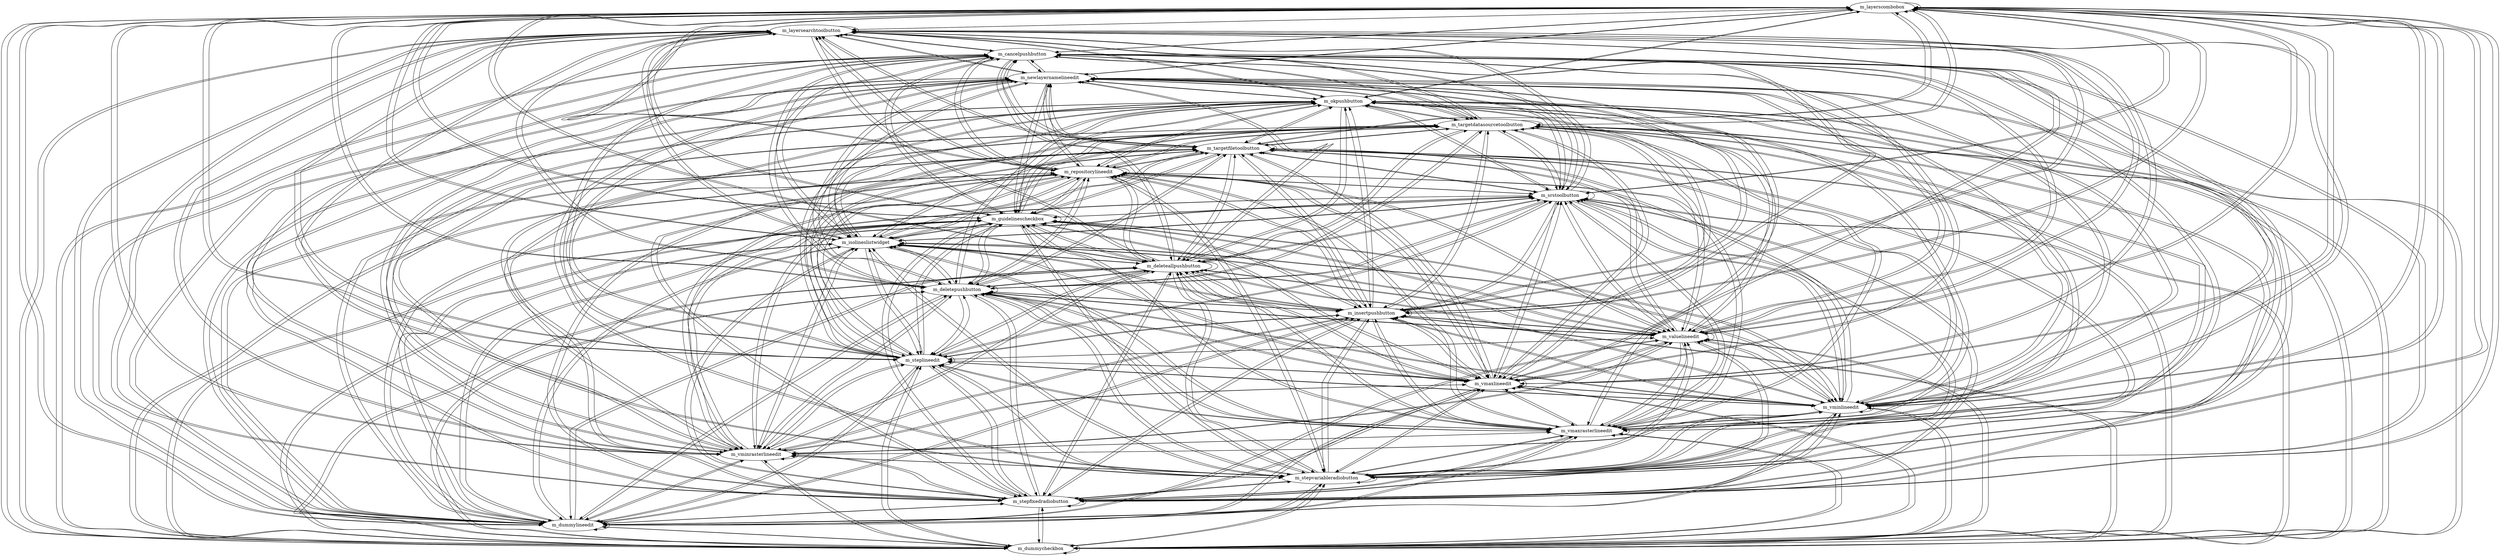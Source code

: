 strict digraph G {
  m_layerscombobox [ label="m_layerscombobox" ];
  m_layersearchtoolbutton [ label="m_layersearchtoolbutton" ];
  m_dummycheckbox [ label="m_dummycheckbox" ];
  m_dummylineedit [ label="m_dummylineedit" ];
  m_stepfixedradiobutton [ label="m_stepfixedradiobutton" ];
  m_stepvariableradiobutton [ label="m_stepvariableradiobutton" ];
  m_vminrasterlineedit [ label="m_vminrasterlineedit" ];
  m_vmaxrasterlineedit [ label="m_vmaxrasterlineedit" ];
  m_vminlineedit [ label="m_vminlineedit" ];
  m_vmaxlineedit [ label="m_vmaxlineedit" ];
  m_steplineedit [ label="m_steplineedit" ];
  m_valuelineedit [ label="m_valuelineedit" ];
  m_insertpushbutton [ label="m_insertpushbutton" ];
  m_deletepushbutton [ label="m_deletepushbutton" ];
  m_deleteallpushbutton [ label="m_deleteallpushbutton" ];
  m_isolineslistwidget [ label="m_isolineslistwidget" ];
  m_guidelinescheckbox [ label="m_guidelinescheckbox" ];
  m_srstoolbutton [ label="m_srstoolbutton" ];
  m_repositorylineedit [ label="m_repositorylineedit" ];
  m_targetfiletoolbutton [ label="m_targetfiletoolbutton" ];
  m_targetdatasourcetoolbutton [ label="m_targetdatasourcetoolbutton" ];
  m_newlayernamelineedit [ label="m_newlayernamelineedit" ];
  m_okpushbutton [ label="m_okpushbutton" ];
  m_cancelpushbutton [ label="m_cancelpushbutton" ];
  m_layerscombobox -> m_layerscombobox;
  m_layerscombobox -> m_layersearchtoolbutton;
  m_layerscombobox -> m_dummycheckbox;
  m_layerscombobox -> m_dummylineedit;
  m_layerscombobox -> m_stepfixedradiobutton;
  m_layerscombobox -> m_stepvariableradiobutton;
  m_layerscombobox -> m_vminrasterlineedit;
  m_layerscombobox -> m_vmaxrasterlineedit;
  m_layerscombobox -> m_vminlineedit;
  m_layerscombobox -> m_vmaxlineedit;
  m_layerscombobox -> m_steplineedit;
  m_layerscombobox -> m_valuelineedit;
  m_layerscombobox -> m_insertpushbutton;
  m_layerscombobox -> m_deletepushbutton;
  m_layerscombobox -> m_deleteallpushbutton;
  m_layerscombobox -> m_isolineslistwidget;
  m_layerscombobox -> m_guidelinescheckbox;
  m_layerscombobox -> m_srstoolbutton;
  m_layerscombobox -> m_repositorylineedit;
  m_layerscombobox -> m_targetfiletoolbutton;
  m_layerscombobox -> m_targetdatasourcetoolbutton;
  m_layerscombobox -> m_newlayernamelineedit;
  m_layerscombobox -> m_okpushbutton;
  m_layerscombobox -> m_cancelpushbutton;
  m_layersearchtoolbutton -> m_layerscombobox;
  m_layersearchtoolbutton -> m_layersearchtoolbutton;
  m_layersearchtoolbutton -> m_dummycheckbox;
  m_layersearchtoolbutton -> m_dummylineedit;
  m_layersearchtoolbutton -> m_stepfixedradiobutton;
  m_layersearchtoolbutton -> m_stepvariableradiobutton;
  m_layersearchtoolbutton -> m_vminrasterlineedit;
  m_layersearchtoolbutton -> m_vmaxrasterlineedit;
  m_layersearchtoolbutton -> m_vminlineedit;
  m_layersearchtoolbutton -> m_vmaxlineedit;
  m_layersearchtoolbutton -> m_steplineedit;
  m_layersearchtoolbutton -> m_valuelineedit;
  m_layersearchtoolbutton -> m_insertpushbutton;
  m_layersearchtoolbutton -> m_deletepushbutton;
  m_layersearchtoolbutton -> m_deleteallpushbutton;
  m_layersearchtoolbutton -> m_isolineslistwidget;
  m_layersearchtoolbutton -> m_guidelinescheckbox;
  m_layersearchtoolbutton -> m_srstoolbutton;
  m_layersearchtoolbutton -> m_repositorylineedit;
  m_layersearchtoolbutton -> m_targetfiletoolbutton;
  m_layersearchtoolbutton -> m_targetdatasourcetoolbutton;
  m_layersearchtoolbutton -> m_newlayernamelineedit;
  m_layersearchtoolbutton -> m_okpushbutton;
  m_layersearchtoolbutton -> m_cancelpushbutton;
  m_dummycheckbox -> m_layerscombobox;
  m_dummycheckbox -> m_layersearchtoolbutton;
  m_dummycheckbox -> m_dummycheckbox;
  m_dummycheckbox -> m_dummylineedit;
  m_dummycheckbox -> m_stepfixedradiobutton;
  m_dummycheckbox -> m_stepvariableradiobutton;
  m_dummycheckbox -> m_vminrasterlineedit;
  m_dummycheckbox -> m_vmaxrasterlineedit;
  m_dummycheckbox -> m_vminlineedit;
  m_dummycheckbox -> m_vmaxlineedit;
  m_dummycheckbox -> m_steplineedit;
  m_dummycheckbox -> m_valuelineedit;
  m_dummycheckbox -> m_insertpushbutton;
  m_dummycheckbox -> m_deletepushbutton;
  m_dummycheckbox -> m_deleteallpushbutton;
  m_dummycheckbox -> m_isolineslistwidget;
  m_dummycheckbox -> m_guidelinescheckbox;
  m_dummycheckbox -> m_srstoolbutton;
  m_dummycheckbox -> m_repositorylineedit;
  m_dummycheckbox -> m_targetfiletoolbutton;
  m_dummycheckbox -> m_targetdatasourcetoolbutton;
  m_dummycheckbox -> m_newlayernamelineedit;
  m_dummycheckbox -> m_okpushbutton;
  m_dummycheckbox -> m_cancelpushbutton;
  m_dummylineedit -> m_layerscombobox;
  m_dummylineedit -> m_layersearchtoolbutton;
  m_dummylineedit -> m_dummycheckbox;
  m_dummylineedit -> m_dummylineedit;
  m_dummylineedit -> m_stepfixedradiobutton;
  m_dummylineedit -> m_stepvariableradiobutton;
  m_dummylineedit -> m_vminrasterlineedit;
  m_dummylineedit -> m_vmaxrasterlineedit;
  m_dummylineedit -> m_vminlineedit;
  m_dummylineedit -> m_vmaxlineedit;
  m_dummylineedit -> m_steplineedit;
  m_dummylineedit -> m_valuelineedit;
  m_dummylineedit -> m_insertpushbutton;
  m_dummylineedit -> m_deletepushbutton;
  m_dummylineedit -> m_deleteallpushbutton;
  m_dummylineedit -> m_isolineslistwidget;
  m_dummylineedit -> m_guidelinescheckbox;
  m_dummylineedit -> m_srstoolbutton;
  m_dummylineedit -> m_repositorylineedit;
  m_dummylineedit -> m_targetfiletoolbutton;
  m_dummylineedit -> m_targetdatasourcetoolbutton;
  m_dummylineedit -> m_newlayernamelineedit;
  m_dummylineedit -> m_okpushbutton;
  m_dummylineedit -> m_cancelpushbutton;
  m_stepfixedradiobutton -> m_layerscombobox;
  m_stepfixedradiobutton -> m_layersearchtoolbutton;
  m_stepfixedradiobutton -> m_dummycheckbox;
  m_stepfixedradiobutton -> m_dummylineedit;
  m_stepfixedradiobutton -> m_stepfixedradiobutton;
  m_stepfixedradiobutton -> m_stepvariableradiobutton;
  m_stepfixedradiobutton -> m_vminrasterlineedit;
  m_stepfixedradiobutton -> m_vmaxrasterlineedit;
  m_stepfixedradiobutton -> m_vminlineedit;
  m_stepfixedradiobutton -> m_vmaxlineedit;
  m_stepfixedradiobutton -> m_steplineedit;
  m_stepfixedradiobutton -> m_valuelineedit;
  m_stepfixedradiobutton -> m_insertpushbutton;
  m_stepfixedradiobutton -> m_deletepushbutton;
  m_stepfixedradiobutton -> m_deleteallpushbutton;
  m_stepfixedradiobutton -> m_isolineslistwidget;
  m_stepfixedradiobutton -> m_guidelinescheckbox;
  m_stepfixedradiobutton -> m_srstoolbutton;
  m_stepfixedradiobutton -> m_repositorylineedit;
  m_stepfixedradiobutton -> m_targetfiletoolbutton;
  m_stepfixedradiobutton -> m_targetdatasourcetoolbutton;
  m_stepfixedradiobutton -> m_newlayernamelineedit;
  m_stepfixedradiobutton -> m_okpushbutton;
  m_stepfixedradiobutton -> m_cancelpushbutton;
  m_stepvariableradiobutton -> m_layerscombobox;
  m_stepvariableradiobutton -> m_layersearchtoolbutton;
  m_stepvariableradiobutton -> m_dummycheckbox;
  m_stepvariableradiobutton -> m_dummylineedit;
  m_stepvariableradiobutton -> m_stepfixedradiobutton;
  m_stepvariableradiobutton -> m_stepvariableradiobutton;
  m_stepvariableradiobutton -> m_vminrasterlineedit;
  m_stepvariableradiobutton -> m_vmaxrasterlineedit;
  m_stepvariableradiobutton -> m_vminlineedit;
  m_stepvariableradiobutton -> m_vmaxlineedit;
  m_stepvariableradiobutton -> m_steplineedit;
  m_stepvariableradiobutton -> m_valuelineedit;
  m_stepvariableradiobutton -> m_insertpushbutton;
  m_stepvariableradiobutton -> m_deletepushbutton;
  m_stepvariableradiobutton -> m_deleteallpushbutton;
  m_stepvariableradiobutton -> m_isolineslistwidget;
  m_stepvariableradiobutton -> m_guidelinescheckbox;
  m_stepvariableradiobutton -> m_srstoolbutton;
  m_stepvariableradiobutton -> m_repositorylineedit;
  m_stepvariableradiobutton -> m_targetfiletoolbutton;
  m_stepvariableradiobutton -> m_targetdatasourcetoolbutton;
  m_stepvariableradiobutton -> m_newlayernamelineedit;
  m_stepvariableradiobutton -> m_okpushbutton;
  m_stepvariableradiobutton -> m_cancelpushbutton;
  m_vminrasterlineedit -> m_layerscombobox;
  m_vminrasterlineedit -> m_layersearchtoolbutton;
  m_vminrasterlineedit -> m_dummycheckbox;
  m_vminrasterlineedit -> m_dummylineedit;
  m_vminrasterlineedit -> m_stepfixedradiobutton;
  m_vminrasterlineedit -> m_stepvariableradiobutton;
  m_vminrasterlineedit -> m_vminrasterlineedit;
  m_vminrasterlineedit -> m_vmaxrasterlineedit;
  m_vminrasterlineedit -> m_vminlineedit;
  m_vminrasterlineedit -> m_vmaxlineedit;
  m_vminrasterlineedit -> m_steplineedit;
  m_vminrasterlineedit -> m_valuelineedit;
  m_vminrasterlineedit -> m_insertpushbutton;
  m_vminrasterlineedit -> m_deletepushbutton;
  m_vminrasterlineedit -> m_deleteallpushbutton;
  m_vminrasterlineedit -> m_isolineslistwidget;
  m_vminrasterlineedit -> m_guidelinescheckbox;
  m_vminrasterlineedit -> m_srstoolbutton;
  m_vminrasterlineedit -> m_repositorylineedit;
  m_vminrasterlineedit -> m_targetfiletoolbutton;
  m_vminrasterlineedit -> m_targetdatasourcetoolbutton;
  m_vminrasterlineedit -> m_newlayernamelineedit;
  m_vminrasterlineedit -> m_okpushbutton;
  m_vminrasterlineedit -> m_cancelpushbutton;
  m_vmaxrasterlineedit -> m_layerscombobox;
  m_vmaxrasterlineedit -> m_layersearchtoolbutton;
  m_vmaxrasterlineedit -> m_dummycheckbox;
  m_vmaxrasterlineedit -> m_dummylineedit;
  m_vmaxrasterlineedit -> m_stepfixedradiobutton;
  m_vmaxrasterlineedit -> m_stepvariableradiobutton;
  m_vmaxrasterlineedit -> m_vminrasterlineedit;
  m_vmaxrasterlineedit -> m_vmaxrasterlineedit;
  m_vmaxrasterlineedit -> m_vminlineedit;
  m_vmaxrasterlineedit -> m_vmaxlineedit;
  m_vmaxrasterlineedit -> m_steplineedit;
  m_vmaxrasterlineedit -> m_valuelineedit;
  m_vmaxrasterlineedit -> m_insertpushbutton;
  m_vmaxrasterlineedit -> m_deletepushbutton;
  m_vmaxrasterlineedit -> m_deleteallpushbutton;
  m_vmaxrasterlineedit -> m_isolineslistwidget;
  m_vmaxrasterlineedit -> m_guidelinescheckbox;
  m_vmaxrasterlineedit -> m_srstoolbutton;
  m_vmaxrasterlineedit -> m_repositorylineedit;
  m_vmaxrasterlineedit -> m_targetfiletoolbutton;
  m_vmaxrasterlineedit -> m_targetdatasourcetoolbutton;
  m_vmaxrasterlineedit -> m_newlayernamelineedit;
  m_vmaxrasterlineedit -> m_okpushbutton;
  m_vmaxrasterlineedit -> m_cancelpushbutton;
  m_vminlineedit -> m_layerscombobox;
  m_vminlineedit -> m_layersearchtoolbutton;
  m_vminlineedit -> m_dummycheckbox;
  m_vminlineedit -> m_dummylineedit;
  m_vminlineedit -> m_stepfixedradiobutton;
  m_vminlineedit -> m_stepvariableradiobutton;
  m_vminlineedit -> m_vminrasterlineedit;
  m_vminlineedit -> m_vmaxrasterlineedit;
  m_vminlineedit -> m_vminlineedit;
  m_vminlineedit -> m_vmaxlineedit;
  m_vminlineedit -> m_steplineedit;
  m_vminlineedit -> m_valuelineedit;
  m_vminlineedit -> m_insertpushbutton;
  m_vminlineedit -> m_deletepushbutton;
  m_vminlineedit -> m_deleteallpushbutton;
  m_vminlineedit -> m_isolineslistwidget;
  m_vminlineedit -> m_guidelinescheckbox;
  m_vminlineedit -> m_srstoolbutton;
  m_vminlineedit -> m_repositorylineedit;
  m_vminlineedit -> m_targetfiletoolbutton;
  m_vminlineedit -> m_targetdatasourcetoolbutton;
  m_vminlineedit -> m_newlayernamelineedit;
  m_vminlineedit -> m_okpushbutton;
  m_vminlineedit -> m_cancelpushbutton;
  m_vmaxlineedit -> m_layerscombobox;
  m_vmaxlineedit -> m_layersearchtoolbutton;
  m_vmaxlineedit -> m_dummycheckbox;
  m_vmaxlineedit -> m_dummylineedit;
  m_vmaxlineedit -> m_stepfixedradiobutton;
  m_vmaxlineedit -> m_stepvariableradiobutton;
  m_vmaxlineedit -> m_vminrasterlineedit;
  m_vmaxlineedit -> m_vmaxrasterlineedit;
  m_vmaxlineedit -> m_vminlineedit;
  m_vmaxlineedit -> m_vmaxlineedit;
  m_vmaxlineedit -> m_steplineedit;
  m_vmaxlineedit -> m_valuelineedit;
  m_vmaxlineedit -> m_insertpushbutton;
  m_vmaxlineedit -> m_deletepushbutton;
  m_vmaxlineedit -> m_deleteallpushbutton;
  m_vmaxlineedit -> m_isolineslistwidget;
  m_vmaxlineedit -> m_guidelinescheckbox;
  m_vmaxlineedit -> m_srstoolbutton;
  m_vmaxlineedit -> m_repositorylineedit;
  m_vmaxlineedit -> m_targetfiletoolbutton;
  m_vmaxlineedit -> m_targetdatasourcetoolbutton;
  m_vmaxlineedit -> m_newlayernamelineedit;
  m_vmaxlineedit -> m_okpushbutton;
  m_vmaxlineedit -> m_cancelpushbutton;
  m_steplineedit -> m_layerscombobox;
  m_steplineedit -> m_layersearchtoolbutton;
  m_steplineedit -> m_dummycheckbox;
  m_steplineedit -> m_dummylineedit;
  m_steplineedit -> m_stepfixedradiobutton;
  m_steplineedit -> m_stepvariableradiobutton;
  m_steplineedit -> m_vminrasterlineedit;
  m_steplineedit -> m_vmaxrasterlineedit;
  m_steplineedit -> m_vminlineedit;
  m_steplineedit -> m_vmaxlineedit;
  m_steplineedit -> m_steplineedit;
  m_steplineedit -> m_valuelineedit;
  m_steplineedit -> m_insertpushbutton;
  m_steplineedit -> m_deletepushbutton;
  m_steplineedit -> m_deleteallpushbutton;
  m_steplineedit -> m_isolineslistwidget;
  m_steplineedit -> m_guidelinescheckbox;
  m_steplineedit -> m_srstoolbutton;
  m_steplineedit -> m_repositorylineedit;
  m_steplineedit -> m_targetfiletoolbutton;
  m_steplineedit -> m_targetdatasourcetoolbutton;
  m_steplineedit -> m_newlayernamelineedit;
  m_steplineedit -> m_okpushbutton;
  m_steplineedit -> m_cancelpushbutton;
  m_valuelineedit -> m_layerscombobox;
  m_valuelineedit -> m_layersearchtoolbutton;
  m_valuelineedit -> m_dummycheckbox;
  m_valuelineedit -> m_dummylineedit;
  m_valuelineedit -> m_stepfixedradiobutton;
  m_valuelineedit -> m_stepvariableradiobutton;
  m_valuelineedit -> m_vminrasterlineedit;
  m_valuelineedit -> m_vmaxrasterlineedit;
  m_valuelineedit -> m_vminlineedit;
  m_valuelineedit -> m_vmaxlineedit;
  m_valuelineedit -> m_steplineedit;
  m_valuelineedit -> m_valuelineedit;
  m_valuelineedit -> m_insertpushbutton;
  m_valuelineedit -> m_deletepushbutton;
  m_valuelineedit -> m_deleteallpushbutton;
  m_valuelineedit -> m_isolineslistwidget;
  m_valuelineedit -> m_guidelinescheckbox;
  m_valuelineedit -> m_srstoolbutton;
  m_valuelineedit -> m_repositorylineedit;
  m_valuelineedit -> m_targetfiletoolbutton;
  m_valuelineedit -> m_targetdatasourcetoolbutton;
  m_valuelineedit -> m_newlayernamelineedit;
  m_valuelineedit -> m_okpushbutton;
  m_valuelineedit -> m_cancelpushbutton;
  m_insertpushbutton -> m_layerscombobox;
  m_insertpushbutton -> m_layersearchtoolbutton;
  m_insertpushbutton -> m_dummycheckbox;
  m_insertpushbutton -> m_dummylineedit;
  m_insertpushbutton -> m_stepfixedradiobutton;
  m_insertpushbutton -> m_stepvariableradiobutton;
  m_insertpushbutton -> m_vminrasterlineedit;
  m_insertpushbutton -> m_vmaxrasterlineedit;
  m_insertpushbutton -> m_vminlineedit;
  m_insertpushbutton -> m_vmaxlineedit;
  m_insertpushbutton -> m_steplineedit;
  m_insertpushbutton -> m_valuelineedit;
  m_insertpushbutton -> m_insertpushbutton;
  m_insertpushbutton -> m_deletepushbutton;
  m_insertpushbutton -> m_deleteallpushbutton;
  m_insertpushbutton -> m_isolineslistwidget;
  m_insertpushbutton -> m_guidelinescheckbox;
  m_insertpushbutton -> m_srstoolbutton;
  m_insertpushbutton -> m_repositorylineedit;
  m_insertpushbutton -> m_targetfiletoolbutton;
  m_insertpushbutton -> m_targetdatasourcetoolbutton;
  m_insertpushbutton -> m_newlayernamelineedit;
  m_insertpushbutton -> m_okpushbutton;
  m_insertpushbutton -> m_cancelpushbutton;
  m_deletepushbutton -> m_layerscombobox;
  m_deletepushbutton -> m_layersearchtoolbutton;
  m_deletepushbutton -> m_dummycheckbox;
  m_deletepushbutton -> m_dummylineedit;
  m_deletepushbutton -> m_stepfixedradiobutton;
  m_deletepushbutton -> m_stepvariableradiobutton;
  m_deletepushbutton -> m_vminrasterlineedit;
  m_deletepushbutton -> m_vmaxrasterlineedit;
  m_deletepushbutton -> m_vminlineedit;
  m_deletepushbutton -> m_vmaxlineedit;
  m_deletepushbutton -> m_steplineedit;
  m_deletepushbutton -> m_valuelineedit;
  m_deletepushbutton -> m_insertpushbutton;
  m_deletepushbutton -> m_deletepushbutton;
  m_deletepushbutton -> m_deleteallpushbutton;
  m_deletepushbutton -> m_isolineslistwidget;
  m_deletepushbutton -> m_guidelinescheckbox;
  m_deletepushbutton -> m_srstoolbutton;
  m_deletepushbutton -> m_repositorylineedit;
  m_deletepushbutton -> m_targetfiletoolbutton;
  m_deletepushbutton -> m_targetdatasourcetoolbutton;
  m_deletepushbutton -> m_newlayernamelineedit;
  m_deletepushbutton -> m_okpushbutton;
  m_deletepushbutton -> m_cancelpushbutton;
  m_deleteallpushbutton -> m_layerscombobox;
  m_deleteallpushbutton -> m_layersearchtoolbutton;
  m_deleteallpushbutton -> m_dummycheckbox;
  m_deleteallpushbutton -> m_dummylineedit;
  m_deleteallpushbutton -> m_stepfixedradiobutton;
  m_deleteallpushbutton -> m_stepvariableradiobutton;
  m_deleteallpushbutton -> m_vminrasterlineedit;
  m_deleteallpushbutton -> m_vmaxrasterlineedit;
  m_deleteallpushbutton -> m_vminlineedit;
  m_deleteallpushbutton -> m_vmaxlineedit;
  m_deleteallpushbutton -> m_steplineedit;
  m_deleteallpushbutton -> m_valuelineedit;
  m_deleteallpushbutton -> m_insertpushbutton;
  m_deleteallpushbutton -> m_deletepushbutton;
  m_deleteallpushbutton -> m_deleteallpushbutton;
  m_deleteallpushbutton -> m_isolineslistwidget;
  m_deleteallpushbutton -> m_guidelinescheckbox;
  m_deleteallpushbutton -> m_srstoolbutton;
  m_deleteallpushbutton -> m_repositorylineedit;
  m_deleteallpushbutton -> m_targetfiletoolbutton;
  m_deleteallpushbutton -> m_targetdatasourcetoolbutton;
  m_deleteallpushbutton -> m_newlayernamelineedit;
  m_deleteallpushbutton -> m_okpushbutton;
  m_deleteallpushbutton -> m_cancelpushbutton;
  m_isolineslistwidget -> m_layerscombobox;
  m_isolineslistwidget -> m_layersearchtoolbutton;
  m_isolineslistwidget -> m_dummycheckbox;
  m_isolineslistwidget -> m_dummylineedit;
  m_isolineslistwidget -> m_stepfixedradiobutton;
  m_isolineslistwidget -> m_stepvariableradiobutton;
  m_isolineslistwidget -> m_vminrasterlineedit;
  m_isolineslistwidget -> m_vmaxrasterlineedit;
  m_isolineslistwidget -> m_vminlineedit;
  m_isolineslistwidget -> m_vmaxlineedit;
  m_isolineslistwidget -> m_steplineedit;
  m_isolineslistwidget -> m_valuelineedit;
  m_isolineslistwidget -> m_insertpushbutton;
  m_isolineslistwidget -> m_deletepushbutton;
  m_isolineslistwidget -> m_deleteallpushbutton;
  m_isolineslistwidget -> m_isolineslistwidget;
  m_isolineslistwidget -> m_guidelinescheckbox;
  m_isolineslistwidget -> m_srstoolbutton;
  m_isolineslistwidget -> m_repositorylineedit;
  m_isolineslistwidget -> m_targetfiletoolbutton;
  m_isolineslistwidget -> m_targetdatasourcetoolbutton;
  m_isolineslistwidget -> m_newlayernamelineedit;
  m_isolineslistwidget -> m_okpushbutton;
  m_isolineslistwidget -> m_cancelpushbutton;
  m_guidelinescheckbox -> m_layerscombobox;
  m_guidelinescheckbox -> m_layersearchtoolbutton;
  m_guidelinescheckbox -> m_dummycheckbox;
  m_guidelinescheckbox -> m_dummylineedit;
  m_guidelinescheckbox -> m_stepfixedradiobutton;
  m_guidelinescheckbox -> m_stepvariableradiobutton;
  m_guidelinescheckbox -> m_vminrasterlineedit;
  m_guidelinescheckbox -> m_vmaxrasterlineedit;
  m_guidelinescheckbox -> m_vminlineedit;
  m_guidelinescheckbox -> m_vmaxlineedit;
  m_guidelinescheckbox -> m_steplineedit;
  m_guidelinescheckbox -> m_valuelineedit;
  m_guidelinescheckbox -> m_insertpushbutton;
  m_guidelinescheckbox -> m_deletepushbutton;
  m_guidelinescheckbox -> m_deleteallpushbutton;
  m_guidelinescheckbox -> m_isolineslistwidget;
  m_guidelinescheckbox -> m_guidelinescheckbox;
  m_guidelinescheckbox -> m_srstoolbutton;
  m_guidelinescheckbox -> m_repositorylineedit;
  m_guidelinescheckbox -> m_targetfiletoolbutton;
  m_guidelinescheckbox -> m_targetdatasourcetoolbutton;
  m_guidelinescheckbox -> m_newlayernamelineedit;
  m_guidelinescheckbox -> m_okpushbutton;
  m_guidelinescheckbox -> m_cancelpushbutton;
  m_srstoolbutton -> m_layerscombobox;
  m_srstoolbutton -> m_layersearchtoolbutton;
  m_srstoolbutton -> m_dummycheckbox;
  m_srstoolbutton -> m_dummylineedit;
  m_srstoolbutton -> m_stepfixedradiobutton;
  m_srstoolbutton -> m_stepvariableradiobutton;
  m_srstoolbutton -> m_vminrasterlineedit;
  m_srstoolbutton -> m_vmaxrasterlineedit;
  m_srstoolbutton -> m_vminlineedit;
  m_srstoolbutton -> m_vmaxlineedit;
  m_srstoolbutton -> m_steplineedit;
  m_srstoolbutton -> m_valuelineedit;
  m_srstoolbutton -> m_insertpushbutton;
  m_srstoolbutton -> m_deletepushbutton;
  m_srstoolbutton -> m_deleteallpushbutton;
  m_srstoolbutton -> m_isolineslistwidget;
  m_srstoolbutton -> m_guidelinescheckbox;
  m_srstoolbutton -> m_srstoolbutton;
  m_srstoolbutton -> m_repositorylineedit;
  m_srstoolbutton -> m_targetfiletoolbutton;
  m_srstoolbutton -> m_targetdatasourcetoolbutton;
  m_srstoolbutton -> m_newlayernamelineedit;
  m_srstoolbutton -> m_okpushbutton;
  m_srstoolbutton -> m_cancelpushbutton;
  m_repositorylineedit -> m_layerscombobox;
  m_repositorylineedit -> m_layersearchtoolbutton;
  m_repositorylineedit -> m_dummycheckbox;
  m_repositorylineedit -> m_dummylineedit;
  m_repositorylineedit -> m_stepfixedradiobutton;
  m_repositorylineedit -> m_stepvariableradiobutton;
  m_repositorylineedit -> m_vminrasterlineedit;
  m_repositorylineedit -> m_vmaxrasterlineedit;
  m_repositorylineedit -> m_vminlineedit;
  m_repositorylineedit -> m_vmaxlineedit;
  m_repositorylineedit -> m_steplineedit;
  m_repositorylineedit -> m_valuelineedit;
  m_repositorylineedit -> m_insertpushbutton;
  m_repositorylineedit -> m_deletepushbutton;
  m_repositorylineedit -> m_deleteallpushbutton;
  m_repositorylineedit -> m_isolineslistwidget;
  m_repositorylineedit -> m_guidelinescheckbox;
  m_repositorylineedit -> m_srstoolbutton;
  m_repositorylineedit -> m_repositorylineedit;
  m_repositorylineedit -> m_targetfiletoolbutton;
  m_repositorylineedit -> m_targetdatasourcetoolbutton;
  m_repositorylineedit -> m_newlayernamelineedit;
  m_repositorylineedit -> m_okpushbutton;
  m_repositorylineedit -> m_cancelpushbutton;
  m_targetfiletoolbutton -> m_layerscombobox;
  m_targetfiletoolbutton -> m_layersearchtoolbutton;
  m_targetfiletoolbutton -> m_dummycheckbox;
  m_targetfiletoolbutton -> m_dummylineedit;
  m_targetfiletoolbutton -> m_stepfixedradiobutton;
  m_targetfiletoolbutton -> m_stepvariableradiobutton;
  m_targetfiletoolbutton -> m_vminrasterlineedit;
  m_targetfiletoolbutton -> m_vmaxrasterlineedit;
  m_targetfiletoolbutton -> m_vminlineedit;
  m_targetfiletoolbutton -> m_vmaxlineedit;
  m_targetfiletoolbutton -> m_steplineedit;
  m_targetfiletoolbutton -> m_valuelineedit;
  m_targetfiletoolbutton -> m_insertpushbutton;
  m_targetfiletoolbutton -> m_deletepushbutton;
  m_targetfiletoolbutton -> m_deleteallpushbutton;
  m_targetfiletoolbutton -> m_isolineslistwidget;
  m_targetfiletoolbutton -> m_guidelinescheckbox;
  m_targetfiletoolbutton -> m_srstoolbutton;
  m_targetfiletoolbutton -> m_repositorylineedit;
  m_targetfiletoolbutton -> m_targetfiletoolbutton;
  m_targetfiletoolbutton -> m_targetdatasourcetoolbutton;
  m_targetfiletoolbutton -> m_newlayernamelineedit;
  m_targetfiletoolbutton -> m_okpushbutton;
  m_targetfiletoolbutton -> m_cancelpushbutton;
  m_targetdatasourcetoolbutton -> m_layerscombobox;
  m_targetdatasourcetoolbutton -> m_layersearchtoolbutton;
  m_targetdatasourcetoolbutton -> m_dummycheckbox;
  m_targetdatasourcetoolbutton -> m_dummylineedit;
  m_targetdatasourcetoolbutton -> m_stepfixedradiobutton;
  m_targetdatasourcetoolbutton -> m_stepvariableradiobutton;
  m_targetdatasourcetoolbutton -> m_vminrasterlineedit;
  m_targetdatasourcetoolbutton -> m_vmaxrasterlineedit;
  m_targetdatasourcetoolbutton -> m_vminlineedit;
  m_targetdatasourcetoolbutton -> m_vmaxlineedit;
  m_targetdatasourcetoolbutton -> m_steplineedit;
  m_targetdatasourcetoolbutton -> m_valuelineedit;
  m_targetdatasourcetoolbutton -> m_insertpushbutton;
  m_targetdatasourcetoolbutton -> m_deletepushbutton;
  m_targetdatasourcetoolbutton -> m_deleteallpushbutton;
  m_targetdatasourcetoolbutton -> m_isolineslistwidget;
  m_targetdatasourcetoolbutton -> m_guidelinescheckbox;
  m_targetdatasourcetoolbutton -> m_srstoolbutton;
  m_targetdatasourcetoolbutton -> m_repositorylineedit;
  m_targetdatasourcetoolbutton -> m_targetfiletoolbutton;
  m_targetdatasourcetoolbutton -> m_targetdatasourcetoolbutton;
  m_targetdatasourcetoolbutton -> m_newlayernamelineedit;
  m_targetdatasourcetoolbutton -> m_okpushbutton;
  m_targetdatasourcetoolbutton -> m_cancelpushbutton;
  m_newlayernamelineedit -> m_layerscombobox;
  m_newlayernamelineedit -> m_layersearchtoolbutton;
  m_newlayernamelineedit -> m_dummycheckbox;
  m_newlayernamelineedit -> m_dummylineedit;
  m_newlayernamelineedit -> m_stepfixedradiobutton;
  m_newlayernamelineedit -> m_stepvariableradiobutton;
  m_newlayernamelineedit -> m_vminrasterlineedit;
  m_newlayernamelineedit -> m_vmaxrasterlineedit;
  m_newlayernamelineedit -> m_vminlineedit;
  m_newlayernamelineedit -> m_vmaxlineedit;
  m_newlayernamelineedit -> m_steplineedit;
  m_newlayernamelineedit -> m_valuelineedit;
  m_newlayernamelineedit -> m_insertpushbutton;
  m_newlayernamelineedit -> m_deletepushbutton;
  m_newlayernamelineedit -> m_deleteallpushbutton;
  m_newlayernamelineedit -> m_isolineslistwidget;
  m_newlayernamelineedit -> m_guidelinescheckbox;
  m_newlayernamelineedit -> m_srstoolbutton;
  m_newlayernamelineedit -> m_repositorylineedit;
  m_newlayernamelineedit -> m_targetfiletoolbutton;
  m_newlayernamelineedit -> m_targetdatasourcetoolbutton;
  m_newlayernamelineedit -> m_newlayernamelineedit;
  m_newlayernamelineedit -> m_okpushbutton;
  m_newlayernamelineedit -> m_cancelpushbutton;
  m_okpushbutton -> m_layerscombobox;
  m_okpushbutton -> m_layersearchtoolbutton;
  m_okpushbutton -> m_dummycheckbox;
  m_okpushbutton -> m_dummylineedit;
  m_okpushbutton -> m_stepfixedradiobutton;
  m_okpushbutton -> m_stepvariableradiobutton;
  m_okpushbutton -> m_vminrasterlineedit;
  m_okpushbutton -> m_vmaxrasterlineedit;
  m_okpushbutton -> m_vminlineedit;
  m_okpushbutton -> m_vmaxlineedit;
  m_okpushbutton -> m_steplineedit;
  m_okpushbutton -> m_valuelineedit;
  m_okpushbutton -> m_insertpushbutton;
  m_okpushbutton -> m_deletepushbutton;
  m_okpushbutton -> m_deleteallpushbutton;
  m_okpushbutton -> m_isolineslistwidget;
  m_okpushbutton -> m_guidelinescheckbox;
  m_okpushbutton -> m_srstoolbutton;
  m_okpushbutton -> m_repositorylineedit;
  m_okpushbutton -> m_targetfiletoolbutton;
  m_okpushbutton -> m_targetdatasourcetoolbutton;
  m_okpushbutton -> m_newlayernamelineedit;
  m_cancelpushbutton -> m_layerscombobox;
  m_cancelpushbutton -> m_layersearchtoolbutton;
  m_cancelpushbutton -> m_dummycheckbox;
  m_cancelpushbutton -> m_dummylineedit;
  m_cancelpushbutton -> m_stepfixedradiobutton;
  m_cancelpushbutton -> m_stepvariableradiobutton;
  m_cancelpushbutton -> m_vminrasterlineedit;
  m_cancelpushbutton -> m_vmaxrasterlineedit;
  m_cancelpushbutton -> m_vminlineedit;
  m_cancelpushbutton -> m_vmaxlineedit;
  m_cancelpushbutton -> m_steplineedit;
  m_cancelpushbutton -> m_valuelineedit;
  m_cancelpushbutton -> m_insertpushbutton;
  m_cancelpushbutton -> m_deletepushbutton;
  m_cancelpushbutton -> m_deleteallpushbutton;
  m_cancelpushbutton -> m_isolineslistwidget;
  m_cancelpushbutton -> m_guidelinescheckbox;
  m_cancelpushbutton -> m_srstoolbutton;
  m_cancelpushbutton -> m_repositorylineedit;
  m_cancelpushbutton -> m_targetfiletoolbutton;
  m_cancelpushbutton -> m_targetdatasourcetoolbutton;
  m_cancelpushbutton -> m_newlayernamelineedit;
}
